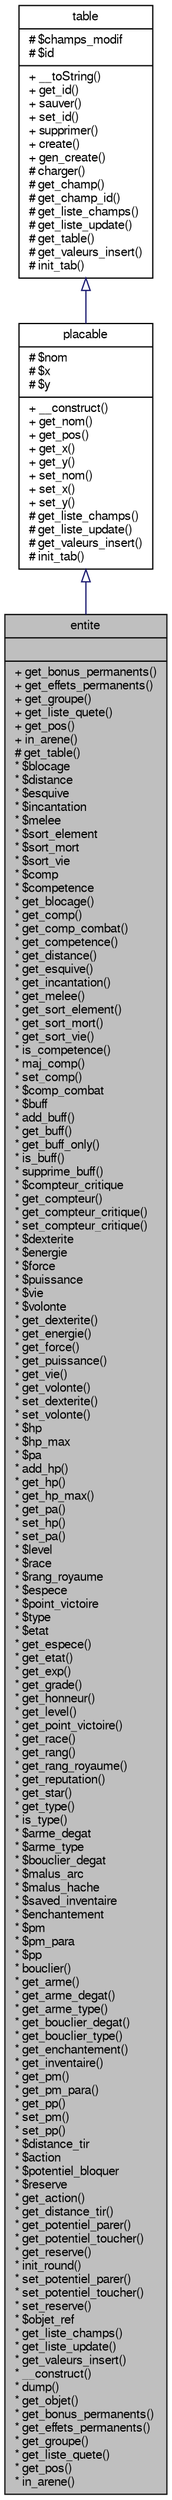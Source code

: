 digraph G
{
  bgcolor="transparent";
  edge [fontname="FreeSans",fontsize="10",labelfontname="FreeSans",labelfontsize="10"];
  node [fontname="FreeSans",fontsize="10",shape=record];
  Node1 [label="{entite\n||+ get_bonus_permanents()\l+ get_effets_permanents()\l+ get_groupe()\l+ get_liste_quete()\l+ get_pos()\l+ in_arene()\l# get_table()\l* $blocage\l* $distance\l* $esquive\l* $incantation\l* $melee\l* $sort_element\l* $sort_mort\l* $sort_vie\l* $comp\l* $competence\l* get_blocage()\l* get_comp()\l* get_comp_combat()\l* get_competence()\l* get_distance()\l* get_esquive()\l* get_incantation()\l* get_melee()\l* get_sort_element()\l* get_sort_mort()\l* get_sort_vie()\l* is_competence()\l* maj_comp()\l* set_comp()\l* $comp_combat\l* $buff\l* add_buff()\l* get_buff()\l* get_buff_only()\l* is_buff()\l* supprime_buff()\l* $compteur_critique\l* get_compteur()\l* get_compteur_critique()\l* set_compteur_critique()\l* $dexterite\l* $energie\l* $force\l* $puissance\l* $vie\l* $volonte\l* get_dexterite()\l* get_energie()\l* get_force()\l* get_puissance()\l* get_vie()\l* get_volonte()\l* set_dexterite()\l* set_volonte()\l* $hp\l* $hp_max\l* $pa\l* add_hp()\l* get_hp()\l* get_hp_max()\l* get_pa()\l* set_hp()\l* set_pa()\l* $level\l* $race\l* $rang_royaume\l* $espece\l* $point_victoire\l* $type\l* $etat\l* get_espece()\l* get_etat()\l* get_exp()\l* get_grade()\l* get_honneur()\l* get_level()\l* get_point_victoire()\l* get_race()\l* get_rang()\l* get_rang_royaume()\l* get_reputation()\l* get_star()\l* get_type()\l* is_type()\l* $arme_degat\l* $arme_type\l* $bouclier_degat\l* $malus_arc\l* $malus_hache\l* $saved_inventaire\l* $enchantement\l* $pm\l* $pm_para\l* $pp\l* bouclier()\l* get_arme()\l* get_arme_degat()\l* get_arme_type()\l* get_bouclier_degat()\l* get_bouclier_type()\l* get_enchantement()\l* get_inventaire()\l* get_pm()\l* get_pm_para()\l* get_pp()\l* set_pm()\l* set_pp()\l* $distance_tir\l* $action\l* $potentiel_bloquer\l* $reserve\l* get_action()\l* get_distance_tir()\l* get_potentiel_parer()\l* get_potentiel_toucher()\l* get_reserve()\l* init_round()\l* set_potentiel_parer()\l* set_potentiel_toucher()\l* set_reserve()\l* $objet_ref\l* get_liste_champs()\l* get_liste_update()\l* get_valeurs_insert()\l* __construct()\l* dump()\l* get_objet()\l* get_bonus_permanents()\l* get_effets_permanents()\l* get_groupe()\l* get_liste_quete()\l* get_pos()\l* in_arene()\l}",height=0.2,width=0.4,color="black", fillcolor="grey75", style="filled" fontcolor="black"];
  Node2 -> Node1 [dir=back,color="midnightblue",fontsize="10",style="solid",arrowtail="empty",fontname="FreeSans"];
  Node2 [label="{placable\n|# $nom\l# $x\l# $y\l|+ __construct()\l+ get_nom()\l+ get_pos()\l+ get_x()\l+ get_y()\l+ set_nom()\l+ set_x()\l+ set_y()\l# get_liste_champs()\l# get_liste_update()\l# get_valeurs_insert()\l# init_tab()\l}",height=0.2,width=0.4,color="black",URL="$classplacable.html",tooltip="Classe Abstraite placable Cette classe à pour but de définir ce qu&#39;est un objet..."];
  Node3 -> Node2 [dir=back,color="midnightblue",fontsize="10",style="solid",arrowtail="empty",fontname="FreeSans"];
  Node3 [label="{table\n|# $champs_modif\l# $id\l|+ __toString()\l+ get_id()\l+ sauver()\l+ set_id()\l+ supprimer()\l+ create()\l+ gen_create()\l# charger()\l# get_champ()\l# get_champ_id()\l# get_liste_champs()\l# get_liste_update()\l# get_table()\l# get_valeurs_insert()\l# init_tab()\l}",height=0.2,width=0.4,color="black",URL="$classtable.html",tooltip="Classe de base pour les objets représentant un élément d&#39;une table dans la..."];
}
